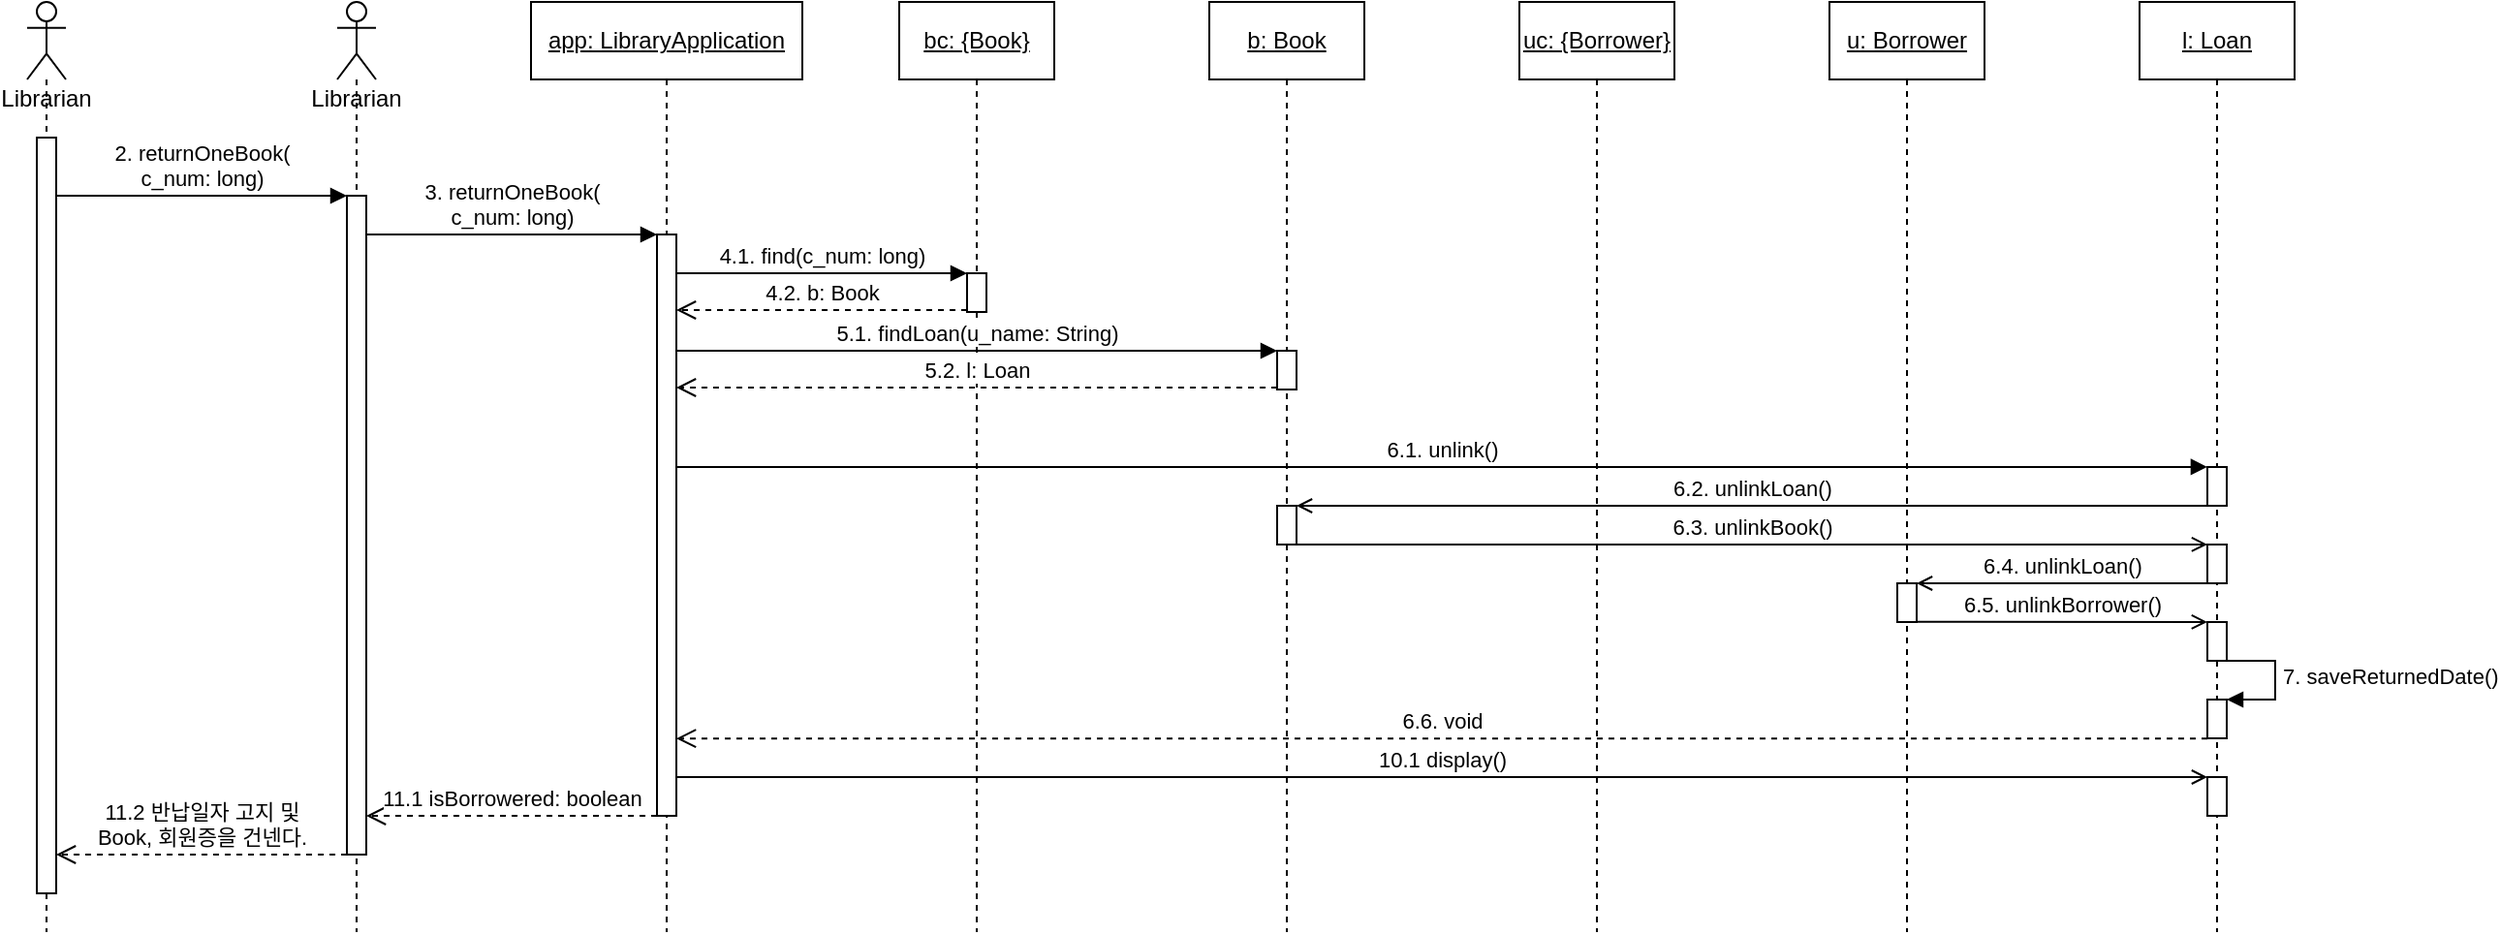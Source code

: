 <mxfile>
    <diagram id="SbDjxOFhfJFgFubJpmIF" name="Page-1">
        <mxGraphModel dx="680" dy="955" grid="1" gridSize="10" guides="1" tooltips="1" connect="1" arrows="1" fold="1" page="1" pageScale="1" pageWidth="850" pageHeight="1100" math="0" shadow="0">
            <root>
                <mxCell id="0"/>
                <mxCell id="1" parent="0"/>
                <mxCell id="4" value="Librarian&lt;br&gt;" style="shape=umlLifeline;participant=umlActor;perimeter=lifelinePerimeter;whiteSpace=wrap;html=1;container=1;collapsible=0;recursiveResize=0;verticalAlign=top;spacingTop=36;outlineConnect=0;" parent="1" vertex="1">
                    <mxGeometry x="190" y="40" width="20" height="480" as="geometry"/>
                </mxCell>
                <mxCell id="57" style="edgeStyle=none;html=1;" parent="4" target="4" edge="1">
                    <mxGeometry relative="1" as="geometry">
                        <mxPoint x="9.81" y="140" as="sourcePoint"/>
                    </mxGeometry>
                </mxCell>
                <mxCell id="88" value="" style="html=1;points=[];perimeter=orthogonalPerimeter;" parent="4" vertex="1">
                    <mxGeometry x="5" y="100" width="10" height="340" as="geometry"/>
                </mxCell>
                <mxCell id="8" value="&lt;u&gt;app: LibraryApplication&lt;/u&gt;" style="shape=umlLifeline;perimeter=lifelinePerimeter;whiteSpace=wrap;html=1;container=1;collapsible=0;recursiveResize=0;outlineConnect=0;" parent="1" vertex="1">
                    <mxGeometry x="290" y="40" width="140" height="480" as="geometry"/>
                </mxCell>
                <mxCell id="105" value="" style="html=1;points=[];perimeter=orthogonalPerimeter;" parent="8" vertex="1">
                    <mxGeometry x="65" y="120" width="10" height="300" as="geometry"/>
                </mxCell>
                <mxCell id="11" value="&lt;u&gt;bc: {Book}&lt;/u&gt;" style="shape=umlLifeline;perimeter=lifelinePerimeter;whiteSpace=wrap;html=1;container=1;collapsible=0;recursiveResize=0;outlineConnect=0;" parent="1" vertex="1">
                    <mxGeometry x="480" y="40" width="80" height="480" as="geometry"/>
                </mxCell>
                <mxCell id="108" value="" style="html=1;points=[];perimeter=orthogonalPerimeter;" parent="11" vertex="1">
                    <mxGeometry x="35" y="140" width="10" height="20" as="geometry"/>
                </mxCell>
                <mxCell id="48" value="&lt;u style=&quot;&quot;&gt;b: Book&lt;/u&gt;" style="shape=umlLifeline;perimeter=lifelinePerimeter;whiteSpace=wrap;html=1;container=1;collapsible=0;recursiveResize=0;outlineConnect=0;" parent="1" vertex="1">
                    <mxGeometry x="640" y="40" width="80" height="480" as="geometry"/>
                </mxCell>
                <mxCell id="132" value="" style="html=1;points=[];perimeter=orthogonalPerimeter;" parent="48" vertex="1">
                    <mxGeometry x="35" y="260" width="10" height="20" as="geometry"/>
                </mxCell>
                <mxCell id="111" value="" style="html=1;points=[];perimeter=orthogonalPerimeter;" parent="48" vertex="1">
                    <mxGeometry x="35" y="180" width="10" height="20" as="geometry"/>
                </mxCell>
                <mxCell id="85" value="&lt;u&gt;uc: {Borrower}&lt;br&gt;&lt;/u&gt;" style="shape=umlLifeline;perimeter=lifelinePerimeter;whiteSpace=wrap;html=1;container=1;collapsible=0;recursiveResize=0;outlineConnect=0;" parent="1" vertex="1">
                    <mxGeometry x="800" y="40" width="80" height="480" as="geometry"/>
                </mxCell>
                <mxCell id="86" value="&lt;u&gt;u: Borrower&lt;br&gt;&lt;/u&gt;" style="shape=umlLifeline;perimeter=lifelinePerimeter;whiteSpace=wrap;html=1;container=1;collapsible=0;recursiveResize=0;outlineConnect=0;" parent="1" vertex="1">
                    <mxGeometry x="960" y="40" width="80" height="480" as="geometry"/>
                </mxCell>
                <mxCell id="149" value="" style="html=1;points=[];perimeter=orthogonalPerimeter;" parent="86" vertex="1">
                    <mxGeometry x="35" y="300" width="10" height="20" as="geometry"/>
                </mxCell>
                <mxCell id="89" value="2. returnOneBook(&lt;br&gt;c_num: long)" style="html=1;verticalAlign=bottom;endArrow=block;entryX=0;entryY=0;" parent="1" source="91" target="88" edge="1">
                    <mxGeometry relative="1" as="geometry">
                        <mxPoint x="200" y="160" as="sourcePoint"/>
                    </mxGeometry>
                </mxCell>
                <mxCell id="90" value="11.2 반납일자 고지 및&lt;br&gt;Book, 회원증을 건넨다." style="html=1;verticalAlign=bottom;endArrow=open;dashed=1;endSize=8;exitX=0.001;exitY=1;exitDx=0;exitDy=0;exitPerimeter=0;" parent="1" source="88" target="91" edge="1">
                    <mxGeometry relative="1" as="geometry">
                        <mxPoint x="280" y="186" as="targetPoint"/>
                    </mxGeometry>
                </mxCell>
                <mxCell id="96" value="Librarian&lt;br&gt;" style="shape=umlLifeline;participant=umlActor;perimeter=lifelinePerimeter;whiteSpace=wrap;html=1;container=1;collapsible=0;recursiveResize=0;verticalAlign=top;spacingTop=36;outlineConnect=0;" parent="1" vertex="1">
                    <mxGeometry x="30" y="40" width="20" height="480" as="geometry"/>
                </mxCell>
                <mxCell id="97" style="edgeStyle=none;html=1;" parent="96" target="96" edge="1">
                    <mxGeometry relative="1" as="geometry">
                        <mxPoint x="9.81" y="140" as="sourcePoint"/>
                    </mxGeometry>
                </mxCell>
                <mxCell id="91" value="" style="html=1;points=[];perimeter=orthogonalPerimeter;" parent="96" vertex="1">
                    <mxGeometry x="5" y="70" width="10" height="390" as="geometry"/>
                </mxCell>
                <mxCell id="106" value="3. returnOneBook(&lt;br&gt;c_num: long)" style="html=1;verticalAlign=bottom;endArrow=block;entryX=0;entryY=0;" parent="1" source="88" target="105" edge="1">
                    <mxGeometry relative="1" as="geometry">
                        <mxPoint x="205" y="160" as="sourcePoint"/>
                    </mxGeometry>
                </mxCell>
                <mxCell id="107" value="11.1 isBorrowered: boolean" style="html=1;verticalAlign=bottom;endArrow=open;dashed=1;endSize=8;exitX=0.001;exitY=1;exitDx=0;exitDy=0;exitPerimeter=0;" parent="1" source="105" target="88" edge="1">
                    <mxGeometry relative="1" as="geometry">
                        <mxPoint x="205" y="483.0" as="targetPoint"/>
                    </mxGeometry>
                </mxCell>
                <mxCell id="109" value="4.1. find(c_num: long)" style="html=1;verticalAlign=bottom;endArrow=block;entryX=0;entryY=0;" parent="1" source="105" target="108" edge="1">
                    <mxGeometry relative="1" as="geometry">
                        <mxPoint x="440" y="210" as="sourcePoint"/>
                    </mxGeometry>
                </mxCell>
                <mxCell id="110" value="4.2. b: Book" style="html=1;verticalAlign=bottom;endArrow=open;dashed=1;endSize=8;exitX=0;exitY=0.95;" parent="1" source="108" target="105" edge="1">
                    <mxGeometry relative="1" as="geometry">
                        <mxPoint x="440" y="286" as="targetPoint"/>
                    </mxGeometry>
                </mxCell>
                <mxCell id="112" value="5.1. findLoan(u_name: String)" style="html=1;verticalAlign=bottom;endArrow=block;entryX=0;entryY=0;" parent="1" source="105" target="111" edge="1">
                    <mxGeometry relative="1" as="geometry">
                        <mxPoint x="680" y="270.0" as="sourcePoint"/>
                    </mxGeometry>
                </mxCell>
                <mxCell id="113" value="5.2. l: Loan" style="html=1;verticalAlign=bottom;endArrow=open;dashed=1;endSize=8;exitX=0;exitY=0.95;" parent="1" source="111" target="105" edge="1">
                    <mxGeometry relative="1" as="geometry">
                        <mxPoint x="680" y="289" as="targetPoint"/>
                    </mxGeometry>
                </mxCell>
                <mxCell id="133" value="6.2. unlinkLoan()" style="html=1;verticalAlign=bottom;endArrow=open;entryX=1;entryY=0;endFill=0;" parent="1" source="174" target="132" edge="1">
                    <mxGeometry relative="1" as="geometry">
                        <mxPoint x="1159.5" y="320" as="sourcePoint"/>
                    </mxGeometry>
                </mxCell>
                <mxCell id="138" value="6.3. unlinkBook()" style="html=1;verticalAlign=bottom;endArrow=open;entryX=0.002;entryY=-0.001;entryDx=0;entryDy=0;entryPerimeter=0;exitX=1.005;exitY=1.001;exitDx=0;exitDy=0;exitPerimeter=0;endFill=0;" parent="1" source="132" target="153" edge="1">
                    <mxGeometry relative="1" as="geometry">
                        <mxPoint x="686" y="307" as="sourcePoint"/>
                        <mxPoint x="695" y="280" as="targetPoint"/>
                    </mxGeometry>
                </mxCell>
                <mxCell id="150" value="6.4. unlinkLoan()" style="html=1;verticalAlign=bottom;endArrow=open;entryX=1;entryY=0;endFill=0;" parent="1" source="153" target="149" edge="1">
                    <mxGeometry relative="1" as="geometry">
                        <mxPoint x="1159.5" y="360" as="sourcePoint"/>
                    </mxGeometry>
                </mxCell>
                <mxCell id="151" value="6.5. unlinkBorrower()" style="html=1;verticalAlign=bottom;endArrow=open;exitX=1.002;exitY=0.996;exitDx=0;exitDy=0;exitPerimeter=0;entryX=-0.003;entryY=-0.002;entryDx=0;entryDy=0;entryPerimeter=0;endFill=0;" parent="1" source="149" target="152" edge="1">
                    <mxGeometry relative="1" as="geometry">
                        <mxPoint x="1006" y="377" as="sourcePoint"/>
                        <mxPoint x="1479.5" y="377" as="targetPoint"/>
                    </mxGeometry>
                </mxCell>
                <mxCell id="164" value="10.1 display()" style="html=1;verticalAlign=bottom;startArrow=none;endArrow=open;startSize=8;startFill=0;endFill=0;" parent="1" source="105" target="163" edge="1">
                    <mxGeometry relative="1" as="geometry">
                        <mxPoint x="1095" y="740" as="sourcePoint"/>
                    </mxGeometry>
                </mxCell>
                <mxCell id="175" value="6.1. unlink()" style="html=1;verticalAlign=bottom;startArrow=none;endArrow=block;startSize=8;startFill=0;entryX=-0.003;entryY=-0.003;entryDx=0;entryDy=0;entryPerimeter=0;" edge="1" target="174" parent="1" source="105">
                    <mxGeometry relative="1" as="geometry">
                        <mxPoint x="1095" y="290" as="sourcePoint"/>
                        <mxPoint as="offset"/>
                    </mxGeometry>
                </mxCell>
                <mxCell id="176" value="6.6. void" style="html=1;verticalAlign=bottom;endArrow=open;dashed=1;endSize=8;exitX=0;exitY=1.005;exitDx=0;exitDy=0;exitPerimeter=0;" edge="1" parent="1" source="154" target="105">
                    <mxGeometry relative="1" as="geometry">
                        <mxPoint x="1130" y="470" as="sourcePoint"/>
                        <mxPoint x="1050" y="470" as="targetPoint"/>
                    </mxGeometry>
                </mxCell>
                <mxCell id="177" value="&lt;u style=&quot;&quot;&gt;l: Loan&lt;/u&gt;" style="shape=umlLifeline;perimeter=lifelinePerimeter;whiteSpace=wrap;html=1;container=1;collapsible=0;recursiveResize=0;outlineConnect=0;" vertex="1" parent="1">
                    <mxGeometry x="1120" y="40" width="80" height="480" as="geometry"/>
                </mxCell>
                <mxCell id="152" value="" style="html=1;points=[];perimeter=orthogonalPerimeter;" parent="177" vertex="1">
                    <mxGeometry x="35" y="320" width="10" height="20" as="geometry"/>
                </mxCell>
                <mxCell id="153" value="" style="html=1;points=[];perimeter=orthogonalPerimeter;" parent="177" vertex="1">
                    <mxGeometry x="35" y="280" width="10" height="20" as="geometry"/>
                </mxCell>
                <mxCell id="154" value="" style="html=1;points=[];perimeter=orthogonalPerimeter;" parent="177" vertex="1">
                    <mxGeometry x="35" y="360" width="10" height="20" as="geometry"/>
                </mxCell>
                <mxCell id="155" value="7. saveReturnedDate()" style="edgeStyle=orthogonalEdgeStyle;html=1;align=left;spacingLeft=2;endArrow=block;rounded=0;entryX=1;entryY=0;" parent="177" target="154" edge="1">
                    <mxGeometry relative="1" as="geometry">
                        <mxPoint x="40" y="340" as="sourcePoint"/>
                        <Array as="points">
                            <mxPoint x="40" y="340"/>
                            <mxPoint x="70" y="340"/>
                            <mxPoint x="70" y="360"/>
                        </Array>
                    </mxGeometry>
                </mxCell>
                <mxCell id="163" value="" style="html=1;points=[];perimeter=orthogonalPerimeter;" parent="177" vertex="1">
                    <mxGeometry x="35" y="400" width="10" height="20" as="geometry"/>
                </mxCell>
                <mxCell id="174" value="" style="html=1;points=[];perimeter=orthogonalPerimeter;" vertex="1" parent="177">
                    <mxGeometry x="35" y="240" width="10" height="20" as="geometry"/>
                </mxCell>
            </root>
        </mxGraphModel>
    </diagram>
</mxfile>